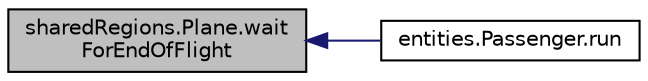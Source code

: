 digraph "sharedRegions.Plane.waitForEndOfFlight"
{
  edge [fontname="Helvetica",fontsize="10",labelfontname="Helvetica",labelfontsize="10"];
  node [fontname="Helvetica",fontsize="10",shape=record];
  rankdir="LR";
  Node54 [label="sharedRegions.Plane.wait\lForEndOfFlight",height=0.2,width=0.4,color="black", fillcolor="grey75", style="filled", fontcolor="black"];
  Node54 -> Node55 [dir="back",color="midnightblue",fontsize="10",style="solid",fontname="Helvetica"];
  Node55 [label="entities.Passenger.run",height=0.2,width=0.4,color="black", fillcolor="white", style="filled",URL="$classentities_1_1_passenger.html#a7d58b79f61a46da11478760937d80c12"];
}
